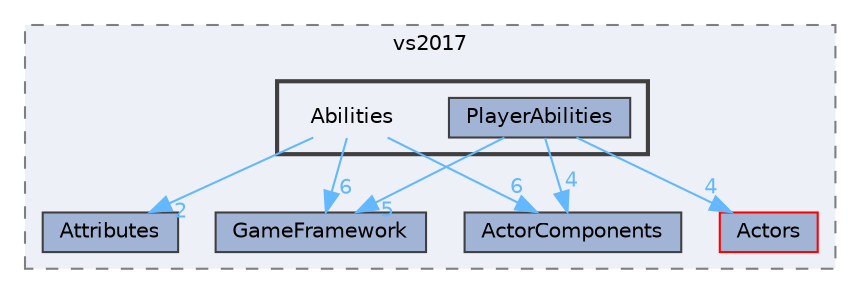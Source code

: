 digraph "D:/Uni/CMP208/Hellwatch/build/vs2017/Abilities"
{
 // LATEX_PDF_SIZE
  bgcolor="transparent";
  edge [fontname=Helvetica,fontsize=10,labelfontname=Helvetica,labelfontsize=10];
  node [fontname=Helvetica,fontsize=10,shape=box,height=0.2,width=0.4];
  compound=true
  subgraph clusterdir_8bceb31512fbf37cf44d454a95859b1c {
    graph [ bgcolor="#edf0f7", pencolor="grey50", label="vs2017", fontname=Helvetica,fontsize=10 style="filled,dashed", URL="dir_8bceb31512fbf37cf44d454a95859b1c.html",tooltip=""]
  dir_1e58e055197c872d2c7873964b7dea3e [label="GameFramework", fillcolor="#a2b4d6", color="grey25", style="filled", URL="dir_1e58e055197c872d2c7873964b7dea3e.html",tooltip=""];
  dir_2ea205c9a7374d1270589c3dc4531a12 [label="Attributes", fillcolor="#a2b4d6", color="grey25", style="filled", URL="dir_2ea205c9a7374d1270589c3dc4531a12.html",tooltip=""];
  dir_38fd5edcd14d1fce235d76d8a1a9749d [label="ActorComponents", fillcolor="#a2b4d6", color="grey25", style="filled", URL="dir_38fd5edcd14d1fce235d76d8a1a9749d.html",tooltip=""];
  dir_6445565d8f89f9d136c2de923fc4f388 [label="Actors", fillcolor="#a2b4d6", color="red", style="filled", URL="dir_6445565d8f89f9d136c2de923fc4f388.html",tooltip=""];
  subgraph clusterdir_dd83752153a5f8a26b8780fd171a1a5d {
    graph [ bgcolor="#edf0f7", pencolor="grey25", label="", fontname=Helvetica,fontsize=10 style="filled,bold", URL="dir_dd83752153a5f8a26b8780fd171a1a5d.html",tooltip=""]
    dir_dd83752153a5f8a26b8780fd171a1a5d [shape=plaintext, label="Abilities"];
  dir_e51422e516d0a4e62b73cc6733cd5d2a [label="PlayerAbilities", fillcolor="#a2b4d6", color="grey25", style="filled", URL="dir_e51422e516d0a4e62b73cc6733cd5d2a.html",tooltip=""];
  }
  }
  dir_dd83752153a5f8a26b8780fd171a1a5d->dir_1e58e055197c872d2c7873964b7dea3e [headlabel="6", labeldistance=1.5 headhref="dir_000000_000005.html" color="steelblue1" fontcolor="steelblue1"];
  dir_dd83752153a5f8a26b8780fd171a1a5d->dir_2ea205c9a7374d1270589c3dc4531a12 [headlabel="2", labeldistance=1.5 headhref="dir_000000_000003.html" color="steelblue1" fontcolor="steelblue1"];
  dir_dd83752153a5f8a26b8780fd171a1a5d->dir_38fd5edcd14d1fce235d76d8a1a9749d [headlabel="6", labeldistance=1.5 headhref="dir_000000_000001.html" color="steelblue1" fontcolor="steelblue1"];
  dir_e51422e516d0a4e62b73cc6733cd5d2a->dir_1e58e055197c872d2c7873964b7dea3e [headlabel="5", labeldistance=1.5 headhref="dir_000008_000005.html" color="steelblue1" fontcolor="steelblue1"];
  dir_e51422e516d0a4e62b73cc6733cd5d2a->dir_38fd5edcd14d1fce235d76d8a1a9749d [headlabel="4", labeldistance=1.5 headhref="dir_000008_000001.html" color="steelblue1" fontcolor="steelblue1"];
  dir_e51422e516d0a4e62b73cc6733cd5d2a->dir_6445565d8f89f9d136c2de923fc4f388 [headlabel="4", labeldistance=1.5 headhref="dir_000008_000002.html" color="steelblue1" fontcolor="steelblue1"];
}
